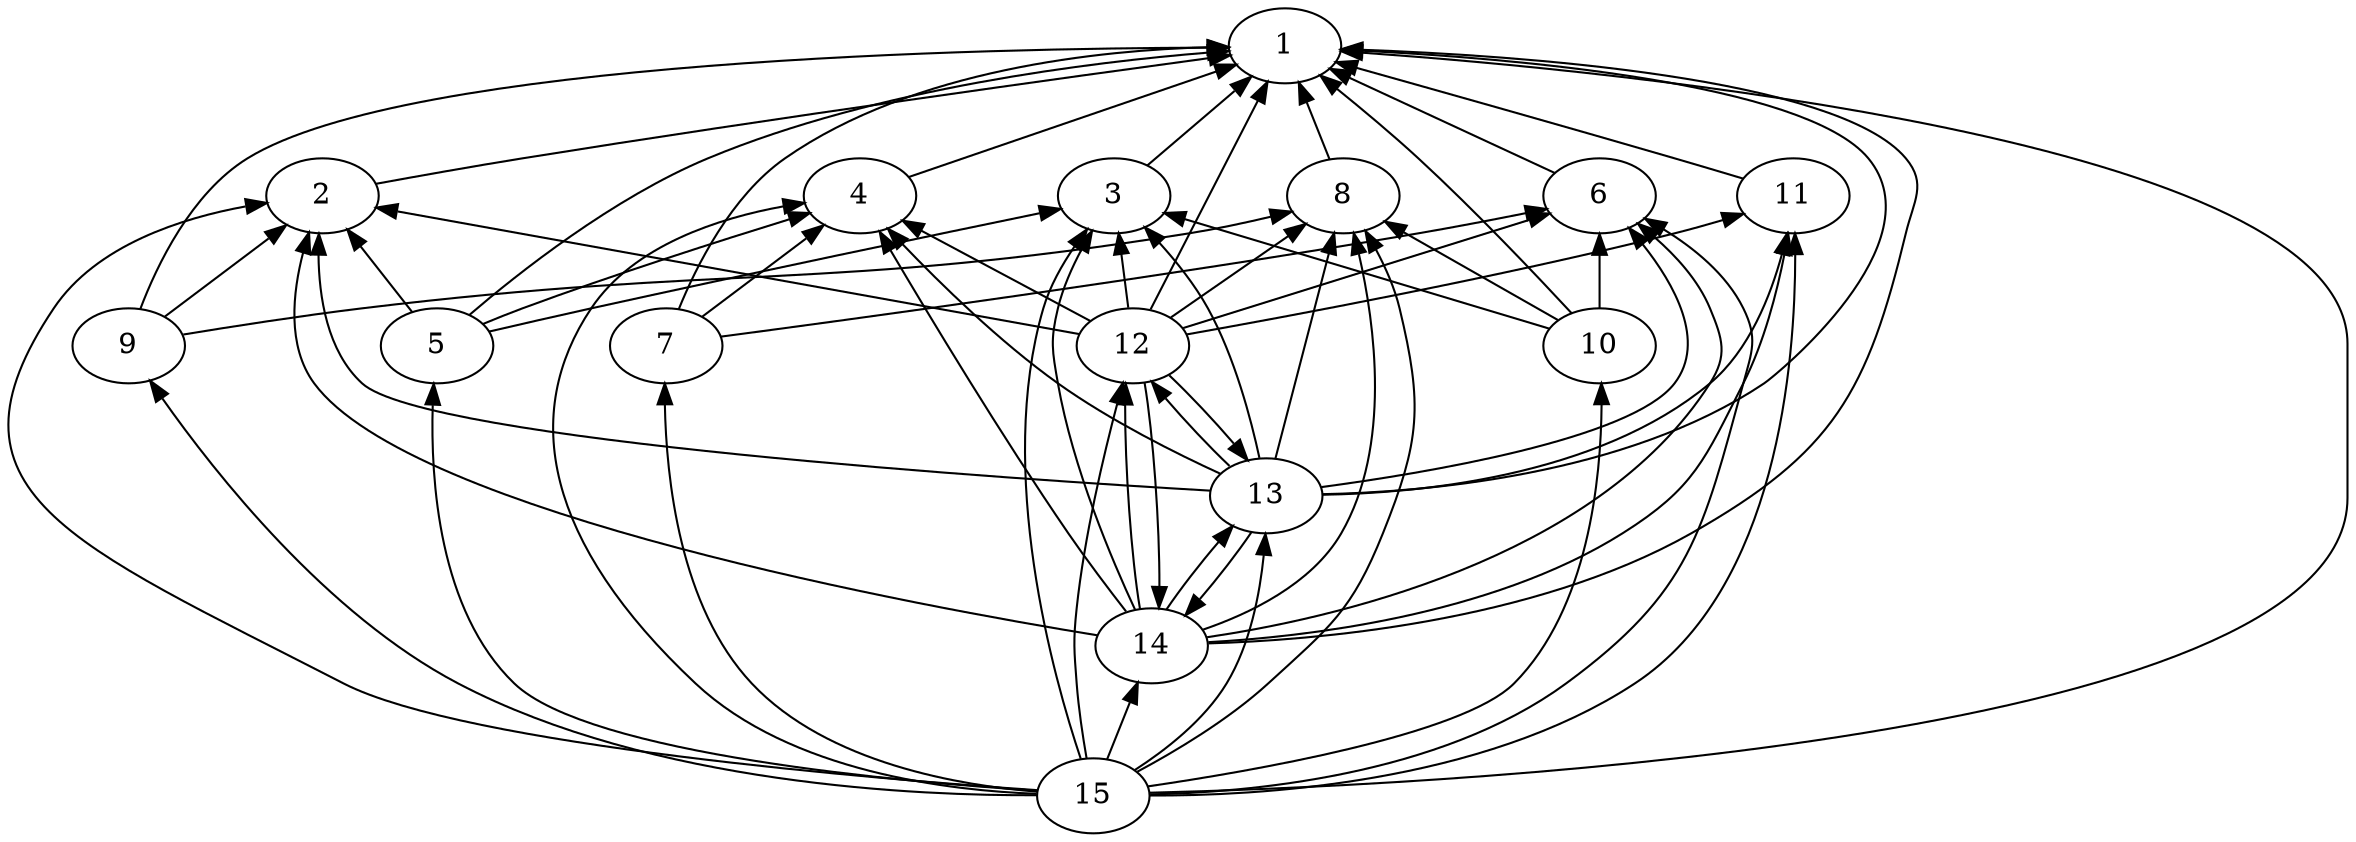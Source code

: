 strict digraph G {
	graph [bb="0,0,1122.4,396"];
	node [label="\N"];
	1	 [height=0.5,
		label=1,
		pos="612.42,378",
		width=0.75];
	2	 [height=0.5,
		label=2,
		pos="150.42,306",
		width=0.75];
	1 -> 2	 [dir=back,
		pos="s,585.73,374.42 575.41,373.02 509.27,364.02 366.44,344.1 246.42,324 222.67,320.02 195.73,314.92 176.45,311.16"];
	3	 [height=0.5,
		label=3,
		pos="530.42,306",
		width=0.75];
	1 -> 3	 [dir=back,
		pos="s,595.83,363.43 588.01,356.56 574.78,344.94 558.77,330.89 546.99,320.55"];
	4	 [height=0.5,
		label=4,
		pos="408.42,306",
		width=0.75];
	1 -> 4	 [dir=back,
		pos="s,588.22,369.46 578.62,366.07 537.43,351.53 468.85,327.33 432.59,314.53"];
	5	 [height=0.5,
		label=5,
		pos="205.42,234",
		width=0.75];
	1 -> 5	 [dir=back,
		pos="s,585.22,376.29 575.04,375.45 520.81,370.69 418.01,357.71 337.42,324 291.88,304.95 245.85,268.88 222.03,248.67"];
	6	 [height=0.5,
		label=6,
		pos="763.42,306",
		width=0.75];
	1 -> 6	 [dir=back,
		pos="s,634.7,367.38 644,362.94 673.03,349.1 715.36,328.92 741.05,316.67"];
	7	 [height=0.5,
		label=7,
		pos="315.42,234",
		width=0.75];
	1 -> 7	 [dir=back,
		pos="s,585.54,374.58 575.54,373.21 516.68,364.99 404.86,346.86 372.42,324 346.72,305.89 330.02,272.14 321.7,251.52"];
	8	 [height=0.5,
		label=8,
		pos="640.42,306",
		width=0.75];
	1 -> 8	 [dir=back,
		pos="s,619.2,360.57 622.91,351.04 626.49,341.83 630.4,331.78 633.61,323.52"];
	9	 [height=0.5,
		label=9,
		pos="57.423,234",
		width=0.75];
	1 -> 9	 [dir=back,
		pos="s,585.42,376.44 575.24,375.83 466.35,369.21 153.36,348.25 114.42,324 87.579,307.28 71.164,272.74 63.223,251.65"];
	10	 [height=0.5,
		label=10,
		pos="763.42,234",
		width=0.75];
	1 -> 10	 [dir=back,
		pos="s,629.95,364.02 637.8,357.59 649.76,347.72 664.08,335.53 676.42,324 703.26,298.92 732.58,267.73 749.41,249.43"];
	11	 [height=0.5,
		label=11,
		pos="856.42,306",
		width=0.75];
	1 -> 11	 [dir=back,
		pos="s,637.59,370.95 647.54,368.14 685.18,357.5 746.65,339.95 799.42,324 810.15,320.76 821.97,317.05 832.05,313.84"];
	12	 [height=0.5,
		label=12,
		pos="539.42,234",
		width=0.75];
	1 -> 12	 [dir=back,
		pos="s,603.76,360.92 599.09,351.7 584.25,322.42 560.69,275.95 548.07,251.06"];
	13	 [height=0.5,
		label=13,
		pos="603.42,162",
		width=0.75];
	1 -> 13	 [dir=back,
		pos="s,639.82,376.98 649.84,376.47 718.88,372.78 862.07,360.77 892.42,324 925.9,283.45 848.15,219.86 842.42,216 807.68,192.58 684.88,\
173.23 630.12,165.55"];
	14	 [height=0.5,
		label=14,
		pos="548.42,90",
		width=0.75];
	1 -> 14	 [dir=back,
		pos="s,639.57,377.33 649.62,376.96 722,374.07 877.58,363.33 910.42,324 920.68,311.72 914.18,303.55 910.42,288 891.92,211.52 875.82,182.91 \
807.42,144 767.7,121.4 633.23,101.31 575.32,93.478"];
	15	 [height=0.5,
		label=15,
		pos="520.42,18",
		width=0.75];
	1 -> 15	 [dir=back,
		pos="s,639.48,376.29 649.79,375.54 767.43,366.79 1122.4,332.25 1122.4,234 1122.4,234 1122.4,234 1122.4,162 1122.4,42.045 664.6,21.795 \
547.46,18.578"];
	2 -> 5	 [dir=back,
		pos="s,162.9,289.66 169.19,281.43 177.05,271.14 185.97,259.47 192.99,250.27"];
	2 -> 9	 [dir=back,
		pos="s,132.49,292.12 124.26,285.74 108.63,273.64 89.179,258.59 75.299,247.84"];
	2 -> 12	 [dir=back,
		pos="s,176.55,301.16 186.82,299.26 264.59,284.87 445.39,251.4 513.15,238.86"];
	2 -> 13	 [dir=back,
		pos="s,148.61,287.84 148.44,277.65 148.68,257.51 152.68,231.39 169.42,216 199.51,188.35 485.83,169.02 576.22,163.57"];
	2 -> 14	 [dir=back,
		pos="s,143.88,288.21 141.23,278.47 136.61,259.16 134.41,233.73 147.42,216 193.35,153.42 439.89,107.83 521.89,94.215"];
	2 -> 15	 [dir=back,
		pos="s,123.46,303.32 113.21,301.57 82.817,295.78 41.697,282.47 21.423,252 -37.324,163.72 30.267,139.1 160.42,72 218.84,41.883 419.99,\
25.058 493.36,19.807"];
	3 -> 5	 [dir=back,
		pos="s,504.65,300.55 494.65,298.43 435.57,285.9 320.1,261.32 279.42,252 263.18,248.28 245,243.86 230.73,240.33"];
	3 -> 10	 [dir=back,
		pos="s,555.36,298.29 565.21,295.25 612.79,280.55 697.01,254.52 738.67,241.65"];
	3 -> 12	 [dir=back,
		pos="s,532.69,287.83 533.94,277.85 535.01,269.31 536.15,260.14 537.12,252.41"];
	3 -> 13	 [dir=back,
		pos="s,546.02,290.68 552.85,283.19 560.85,274.08 569.38,263.11 575.42,252 588.09,228.71 595.94,198.86 599.99,180.07"];
	3 -> 14	 [dir=back,
		pos="s,519.51,289.27 514.6,280.42 510.06,271.72 505.72,261.74 503.42,252 499.75,236.43 500.69,231.77 503.42,216 510.4,175.72 529.05,131.27 \
540.03,107.42"];
	3 -> 15	 [dir=back,
		pos="s,517.07,290.15 511.18,281.87 505.24,273 499.46,262.54 496.42,252 473.83,173.72 501.03,75.339 514.13,35.724"];
	4 -> 5	 [dir=back,
		pos="s,383.75,298.55 374.11,295.57 341.1,285.3 289.92,268.76 246.42,252 240.33,249.65 233.82,246.91 227.82,244.28"];
	4 -> 7	 [dir=back,
		pos="s,390.49,292.12 382.26,285.74 366.63,273.64 347.18,258.59 333.3,247.84"];
	4 -> 12	 [dir=back,
		pos="s,429.47,294.43 438.33,289.56 462.8,276.11 496.77,257.44 518.43,245.54"];
	4 -> 13	 [dir=back,
		pos="s,422.48,290.36 429.49,282.88 447.84,263.56 475.77,236.03 503.42,216 528.35,197.95 560.03,181.84 580.98,172.02"];
	4 -> 14	 [dir=back,
		pos="s,418.19,289.15 423.35,280.34 442.35,248.03 476.54,191.08 508.42,144 517.19,131.06 527.74,116.87 535.8,106.28"];
	4 -> 15	 [dir=back,
		pos="s,381.46,303.32 371.21,301.57 340.82,295.78 299.7,282.47 279.42,252 245.55,201.09 257.9,139.45 329.42,72 353.3,49.482 447.41,30.575 \
494,22.374"];
	5 -> 15	 [dir=back,
		pos="s,203.74,215.91 203.28,205.53 202.22,169.2 206.35,106.91 242.42,72 278.11,37.465 430.56,23.809 493.3,19.585"];
	6 -> 7	 [dir=back,
		pos="s,737.61,300.27 727.77,298.16 712.06,294.82 693.36,291.02 676.42,288 551.96,265.83 402.25,245.42 342.23,237.49"];
	6 -> 10	 [dir=back,
		pos="s,763.42,287.83 763.42,277.57 763.42,269.11 763.42,260.06 763.42,252.41"];
	6 -> 12	 [dir=back,
		pos="s,739.02,298.16 729.29,295.03 683.64,280.35 603.83,254.7 563.79,241.83"];
	6 -> 13	 [dir=back,
		pos="s,778.17,290.73 784.54,283.01 799.63,263.71 814.77,236.15 799.42,216 778.89,189.05 678.91,172.15 630.2,165.38"];
	6 -> 14	 [dir=back,
		pos="s,782.45,292.85 790.15,286.39 800.41,277.22 810.96,265.37 816.42,252 822.48,237.19 825,229.51 816.42,216 761.86,130.06 631.38,101.68 \
575.06,93.238"];
	6 -> 15	 [dir=back,
		pos="s,785.64,295.53 794.36,290.38 808.75,281.32 824.42,268.42 832.42,252 839.43,237.62 836.64,231.43 832.42,216 812.84,144.31 807.23,\
116.12 747.42,72 715.56,48.494 599.98,29.397 547.13,21.684"];
	7 -> 15	 [dir=back,
		pos="s,314.7,215.81 314.76,205.59 315.5,169.85 322.18,108.73 356.42,72 375.43,51.608 453.39,32.342 494.61,23.33"];
	8 -> 9	 [dir=back,
		pos="s,615.27,298.9 605.42,296.36 593.17,293.29 579.26,290.13 566.42,288 391.65,258.98 345.21,274.07 169.42,252 139.92,248.3 106.25,242.7 \
83.6,238.73"];
	8 -> 10	 [dir=back,
		pos="s,660.73,294.11 669.58,288.93 692.22,275.68 723.04,257.64 743.08,245.91"];
	8 -> 12	 [dir=back,
		pos="s,621.9,292.79 613.28,286.65 595.85,274.22 573.66,258.41 558.17,247.37"];
	8 -> 13	 [dir=back,
		pos="s,635.81,288.05 633.27,278.17 625.84,249.26 614.44,204.87 608.09,180.17"];
	8 -> 14	 [dir=back,
		pos="s,645.69,287.99 648.04,278.25 655.73,244.18 663.39,185.79 639.42,144 625.35,119.46 595.28,104.9 573.55,97.198"];
	8 -> 15	 [dir=back,
		pos="s,651.33,289.27 656.25,280.42 660.78,271.72 665.12,261.74 667.42,252 678.48,205.16 677.34,188.67 659.42,144 644.43,106.63 634.03,\
99.298 604.42,72 585.3,54.371 559.75,38.862 541.87,29.04"];
	9 -> 15	 [dir=back,
		pos="s,68.175,217.41 74.108,208.81 99.792,172.23 152.67,105.19 215.42,72 263.79,46.415 427.99,27.384 493.3,20.654"];
	10 -> 15	 [dir=back,
		pos="s,764.36,215.86 764.41,205.56 764.05,169.54 757.79,107.84 722.42,72 697.88,47.13 596.03,29.129 547.01,21.729"];
	11 -> 12	 [dir=back,
		pos="s,832.17,297.75 822.56,294.69 814.98,292.33 806.96,289.97 799.42,288 714.89,265.94 613.04,246.95 565.83,238.57"];
	11 -> 13	 [dir=back,
		pos="s,853.28,287.97 850.86,278.11 845.42,258.02 835.13,231.77 816.42,216 788.13,192.15 680.4,173.44 629.87,165.77"];
	11 -> 14	 [dir=back,
		pos="s,853.88,287.96 852.06,277.91 848.47,259.58 842.33,235.53 832.42,216 813.84,179.35 809.16,165.95 774.42,144 741.09,122.93 626.87,\
102.55 574.74,94.093"];
	11 -> 15	 [dir=back,
		pos="s,857.26,287.93 857.37,277.8 857.36,226.08 848.78,117.2 780.42,72 742.06,46.633 605.59,28.008 547.22,21.023"];
	12 -> 13	 [dir=back,
		pos="s,548.75,216.94 555.28,208.89 564.48,197.88 575.93,185.37 585.46,176.04"];
	12 -> 14	 [dir=back,
		pos="s,535.9,216.05 535.7,205.73 535.59,176.63 538.65,132.2 542.69,107.72"];
	12 -> 15	 [dir=back,
		pos="s,534.38,216.25 531.71,206.25 525.09,180.9 516.05,142.26 512.42,108 510.74,92.089 511.25,87.957 512.42,72 513.31,59.902 515.31,46.402 \
517.09,35.926"];
	13 -> 12	 [dir=back,
		pos="s,594.03,179.14 587.48,187.22 578.24,198.27 566.76,210.8 557.22,220.12"];
	13 -> 14	 [dir=back,
		pos="s,586.74,147.43 579.97,139.56 571.32,129.17 562.18,117.01 555.8,107.34"];
	13 -> 15	 [dir=back,
		pos="s,603.01,143.84 602.2,133.87 600.3,115.19 595.64,90.762 584.42,72 573.83,54.283 555.29,39.606 540.89,30.048"];
	14 -> 12	 [dir=back,
		pos="s,551.96,108.26 552.15,118.61 552.24,147.73 549.17,191.97 545.14,216.34"];
	14 -> 13	 [dir=back,
		pos="s,564.92,104.36 571.7,112.24 580.38,122.64 589.56,134.85 595.99,144.57"];
	14 -> 15	 [dir=back,
		pos="s,541.64,72.571 537.94,63.037 534.36,53.832 530.45,43.783 527.24,35.518"];
}
